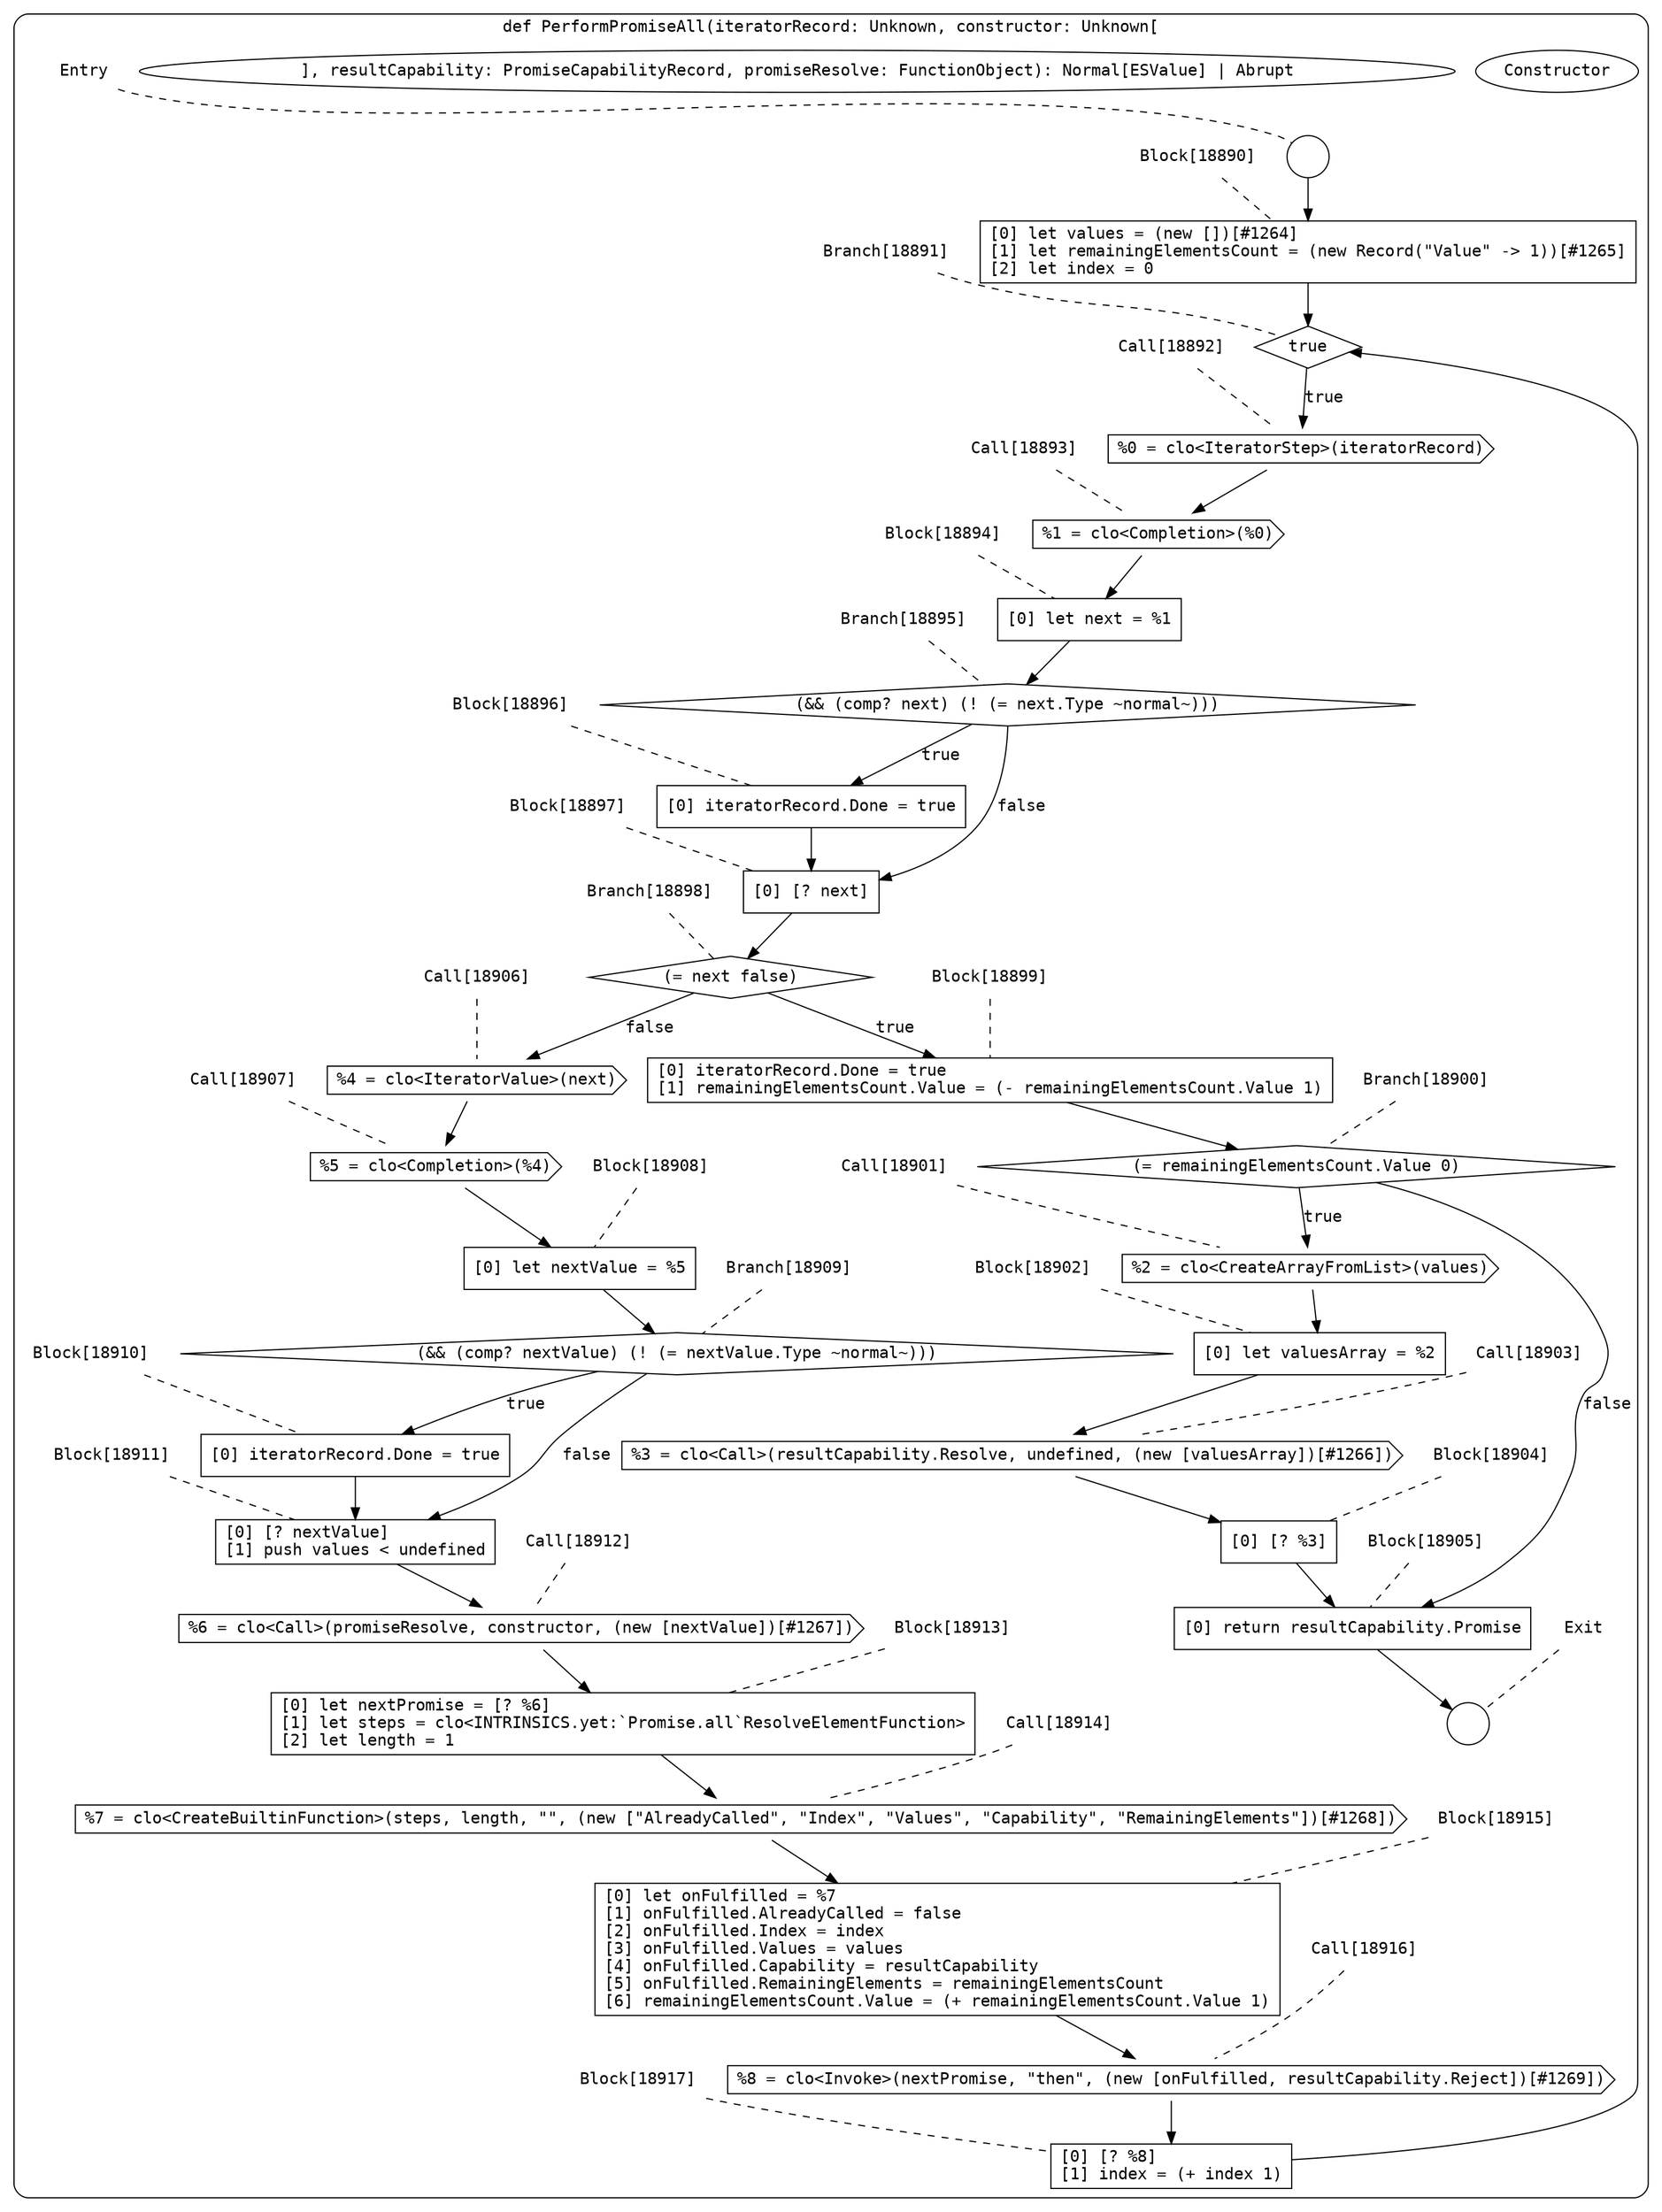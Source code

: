 digraph {
  graph [fontname = "Consolas"]
  node [fontname = "Consolas"]
  edge [fontname = "Consolas"]
  subgraph cluster2583 {
    label = "def PerformPromiseAll(iteratorRecord: Unknown, constructor: Unknown["Constructor"], resultCapability: PromiseCapabilityRecord, promiseResolve: FunctionObject): Normal[ESValue] | Abrupt"
    style = rounded
    cluster2583_entry_name [shape=none, label=<<font color="black">Entry</font>>]
    cluster2583_entry_name -> cluster2583_entry [arrowhead=none, color="black", style=dashed]
    cluster2583_entry [shape=circle label=" " color="black" fillcolor="white" style=filled]
    cluster2583_entry -> node18890 [color="black"]
    cluster2583_exit_name [shape=none, label=<<font color="black">Exit</font>>]
    cluster2583_exit_name -> cluster2583_exit [arrowhead=none, color="black", style=dashed]
    cluster2583_exit [shape=circle label=" " color="black" fillcolor="white" style=filled]
    node18890_name [shape=none, label=<<font color="black">Block[18890]</font>>]
    node18890_name -> node18890 [arrowhead=none, color="black", style=dashed]
    node18890 [shape=box, label=<<font color="black">[0] let values = (new [])[#1264]<BR ALIGN="LEFT"/>[1] let remainingElementsCount = (new Record(&quot;Value&quot; -&gt; 1))[#1265]<BR ALIGN="LEFT"/>[2] let index = 0<BR ALIGN="LEFT"/></font>> color="black" fillcolor="white", style=filled]
    node18890 -> node18891 [color="black"]
    node18891_name [shape=none, label=<<font color="black">Branch[18891]</font>>]
    node18891_name -> node18891 [arrowhead=none, color="black", style=dashed]
    node18891 [shape=diamond, label=<<font color="black">true</font>> color="black" fillcolor="white", style=filled]
    node18891 -> node18892 [label=<<font color="black">true</font>> color="black"]
    node18892_name [shape=none, label=<<font color="black">Call[18892]</font>>]
    node18892_name -> node18892 [arrowhead=none, color="black", style=dashed]
    node18892 [shape=cds, label=<<font color="black">%0 = clo&lt;IteratorStep&gt;(iteratorRecord)</font>> color="black" fillcolor="white", style=filled]
    node18892 -> node18893 [color="black"]
    node18893_name [shape=none, label=<<font color="black">Call[18893]</font>>]
    node18893_name -> node18893 [arrowhead=none, color="black", style=dashed]
    node18893 [shape=cds, label=<<font color="black">%1 = clo&lt;Completion&gt;(%0)</font>> color="black" fillcolor="white", style=filled]
    node18893 -> node18894 [color="black"]
    node18894_name [shape=none, label=<<font color="black">Block[18894]</font>>]
    node18894_name -> node18894 [arrowhead=none, color="black", style=dashed]
    node18894 [shape=box, label=<<font color="black">[0] let next = %1<BR ALIGN="LEFT"/></font>> color="black" fillcolor="white", style=filled]
    node18894 -> node18895 [color="black"]
    node18895_name [shape=none, label=<<font color="black">Branch[18895]</font>>]
    node18895_name -> node18895 [arrowhead=none, color="black", style=dashed]
    node18895 [shape=diamond, label=<<font color="black">(&amp;&amp; (comp? next) (! (= next.Type ~normal~)))</font>> color="black" fillcolor="white", style=filled]
    node18895 -> node18896 [label=<<font color="black">true</font>> color="black"]
    node18895 -> node18897 [label=<<font color="black">false</font>> color="black"]
    node18896_name [shape=none, label=<<font color="black">Block[18896]</font>>]
    node18896_name -> node18896 [arrowhead=none, color="black", style=dashed]
    node18896 [shape=box, label=<<font color="black">[0] iteratorRecord.Done = true<BR ALIGN="LEFT"/></font>> color="black" fillcolor="white", style=filled]
    node18896 -> node18897 [color="black"]
    node18897_name [shape=none, label=<<font color="black">Block[18897]</font>>]
    node18897_name -> node18897 [arrowhead=none, color="black", style=dashed]
    node18897 [shape=box, label=<<font color="black">[0] [? next]<BR ALIGN="LEFT"/></font>> color="black" fillcolor="white", style=filled]
    node18897 -> node18898 [color="black"]
    node18898_name [shape=none, label=<<font color="black">Branch[18898]</font>>]
    node18898_name -> node18898 [arrowhead=none, color="black", style=dashed]
    node18898 [shape=diamond, label=<<font color="black">(= next false)</font>> color="black" fillcolor="white", style=filled]
    node18898 -> node18899 [label=<<font color="black">true</font>> color="black"]
    node18898 -> node18906 [label=<<font color="black">false</font>> color="black"]
    node18899_name [shape=none, label=<<font color="black">Block[18899]</font>>]
    node18899_name -> node18899 [arrowhead=none, color="black", style=dashed]
    node18899 [shape=box, label=<<font color="black">[0] iteratorRecord.Done = true<BR ALIGN="LEFT"/>[1] remainingElementsCount.Value = (- remainingElementsCount.Value 1)<BR ALIGN="LEFT"/></font>> color="black" fillcolor="white", style=filled]
    node18899 -> node18900 [color="black"]
    node18906_name [shape=none, label=<<font color="black">Call[18906]</font>>]
    node18906_name -> node18906 [arrowhead=none, color="black", style=dashed]
    node18906 [shape=cds, label=<<font color="black">%4 = clo&lt;IteratorValue&gt;(next)</font>> color="black" fillcolor="white", style=filled]
    node18906 -> node18907 [color="black"]
    node18900_name [shape=none, label=<<font color="black">Branch[18900]</font>>]
    node18900_name -> node18900 [arrowhead=none, color="black", style=dashed]
    node18900 [shape=diamond, label=<<font color="black">(= remainingElementsCount.Value 0)</font>> color="black" fillcolor="white", style=filled]
    node18900 -> node18901 [label=<<font color="black">true</font>> color="black"]
    node18900 -> node18905 [label=<<font color="black">false</font>> color="black"]
    node18907_name [shape=none, label=<<font color="black">Call[18907]</font>>]
    node18907_name -> node18907 [arrowhead=none, color="black", style=dashed]
    node18907 [shape=cds, label=<<font color="black">%5 = clo&lt;Completion&gt;(%4)</font>> color="black" fillcolor="white", style=filled]
    node18907 -> node18908 [color="black"]
    node18901_name [shape=none, label=<<font color="black">Call[18901]</font>>]
    node18901_name -> node18901 [arrowhead=none, color="black", style=dashed]
    node18901 [shape=cds, label=<<font color="black">%2 = clo&lt;CreateArrayFromList&gt;(values)</font>> color="black" fillcolor="white", style=filled]
    node18901 -> node18902 [color="black"]
    node18905_name [shape=none, label=<<font color="black">Block[18905]</font>>]
    node18905_name -> node18905 [arrowhead=none, color="black", style=dashed]
    node18905 [shape=box, label=<<font color="black">[0] return resultCapability.Promise<BR ALIGN="LEFT"/></font>> color="black" fillcolor="white", style=filled]
    node18905 -> cluster2583_exit [color="black"]
    node18908_name [shape=none, label=<<font color="black">Block[18908]</font>>]
    node18908_name -> node18908 [arrowhead=none, color="black", style=dashed]
    node18908 [shape=box, label=<<font color="black">[0] let nextValue = %5<BR ALIGN="LEFT"/></font>> color="black" fillcolor="white", style=filled]
    node18908 -> node18909 [color="black"]
    node18902_name [shape=none, label=<<font color="black">Block[18902]</font>>]
    node18902_name -> node18902 [arrowhead=none, color="black", style=dashed]
    node18902 [shape=box, label=<<font color="black">[0] let valuesArray = %2<BR ALIGN="LEFT"/></font>> color="black" fillcolor="white", style=filled]
    node18902 -> node18903 [color="black"]
    node18909_name [shape=none, label=<<font color="black">Branch[18909]</font>>]
    node18909_name -> node18909 [arrowhead=none, color="black", style=dashed]
    node18909 [shape=diamond, label=<<font color="black">(&amp;&amp; (comp? nextValue) (! (= nextValue.Type ~normal~)))</font>> color="black" fillcolor="white", style=filled]
    node18909 -> node18910 [label=<<font color="black">true</font>> color="black"]
    node18909 -> node18911 [label=<<font color="black">false</font>> color="black"]
    node18903_name [shape=none, label=<<font color="black">Call[18903]</font>>]
    node18903_name -> node18903 [arrowhead=none, color="black", style=dashed]
    node18903 [shape=cds, label=<<font color="black">%3 = clo&lt;Call&gt;(resultCapability.Resolve, undefined, (new [valuesArray])[#1266])</font>> color="black" fillcolor="white", style=filled]
    node18903 -> node18904 [color="black"]
    node18910_name [shape=none, label=<<font color="black">Block[18910]</font>>]
    node18910_name -> node18910 [arrowhead=none, color="black", style=dashed]
    node18910 [shape=box, label=<<font color="black">[0] iteratorRecord.Done = true<BR ALIGN="LEFT"/></font>> color="black" fillcolor="white", style=filled]
    node18910 -> node18911 [color="black"]
    node18911_name [shape=none, label=<<font color="black">Block[18911]</font>>]
    node18911_name -> node18911 [arrowhead=none, color="black", style=dashed]
    node18911 [shape=box, label=<<font color="black">[0] [? nextValue]<BR ALIGN="LEFT"/>[1] push values &lt; undefined<BR ALIGN="LEFT"/></font>> color="black" fillcolor="white", style=filled]
    node18911 -> node18912 [color="black"]
    node18904_name [shape=none, label=<<font color="black">Block[18904]</font>>]
    node18904_name -> node18904 [arrowhead=none, color="black", style=dashed]
    node18904 [shape=box, label=<<font color="black">[0] [? %3]<BR ALIGN="LEFT"/></font>> color="black" fillcolor="white", style=filled]
    node18904 -> node18905 [color="black"]
    node18912_name [shape=none, label=<<font color="black">Call[18912]</font>>]
    node18912_name -> node18912 [arrowhead=none, color="black", style=dashed]
    node18912 [shape=cds, label=<<font color="black">%6 = clo&lt;Call&gt;(promiseResolve, constructor, (new [nextValue])[#1267])</font>> color="black" fillcolor="white", style=filled]
    node18912 -> node18913 [color="black"]
    node18913_name [shape=none, label=<<font color="black">Block[18913]</font>>]
    node18913_name -> node18913 [arrowhead=none, color="black", style=dashed]
    node18913 [shape=box, label=<<font color="black">[0] let nextPromise = [? %6]<BR ALIGN="LEFT"/>[1] let steps = clo&lt;INTRINSICS.yet:`Promise.all`ResolveElementFunction&gt;<BR ALIGN="LEFT"/>[2] let length = 1<BR ALIGN="LEFT"/></font>> color="black" fillcolor="white", style=filled]
    node18913 -> node18914 [color="black"]
    node18914_name [shape=none, label=<<font color="black">Call[18914]</font>>]
    node18914_name -> node18914 [arrowhead=none, color="black", style=dashed]
    node18914 [shape=cds, label=<<font color="black">%7 = clo&lt;CreateBuiltinFunction&gt;(steps, length, &quot;&quot;, (new [&quot;AlreadyCalled&quot;, &quot;Index&quot;, &quot;Values&quot;, &quot;Capability&quot;, &quot;RemainingElements&quot;])[#1268])</font>> color="black" fillcolor="white", style=filled]
    node18914 -> node18915 [color="black"]
    node18915_name [shape=none, label=<<font color="black">Block[18915]</font>>]
    node18915_name -> node18915 [arrowhead=none, color="black", style=dashed]
    node18915 [shape=box, label=<<font color="black">[0] let onFulfilled = %7<BR ALIGN="LEFT"/>[1] onFulfilled.AlreadyCalled = false<BR ALIGN="LEFT"/>[2] onFulfilled.Index = index<BR ALIGN="LEFT"/>[3] onFulfilled.Values = values<BR ALIGN="LEFT"/>[4] onFulfilled.Capability = resultCapability<BR ALIGN="LEFT"/>[5] onFulfilled.RemainingElements = remainingElementsCount<BR ALIGN="LEFT"/>[6] remainingElementsCount.Value = (+ remainingElementsCount.Value 1)<BR ALIGN="LEFT"/></font>> color="black" fillcolor="white", style=filled]
    node18915 -> node18916 [color="black"]
    node18916_name [shape=none, label=<<font color="black">Call[18916]</font>>]
    node18916_name -> node18916 [arrowhead=none, color="black", style=dashed]
    node18916 [shape=cds, label=<<font color="black">%8 = clo&lt;Invoke&gt;(nextPromise, &quot;then&quot;, (new [onFulfilled, resultCapability.Reject])[#1269])</font>> color="black" fillcolor="white", style=filled]
    node18916 -> node18917 [color="black"]
    node18917_name [shape=none, label=<<font color="black">Block[18917]</font>>]
    node18917_name -> node18917 [arrowhead=none, color="black", style=dashed]
    node18917 [shape=box, label=<<font color="black">[0] [? %8]<BR ALIGN="LEFT"/>[1] index = (+ index 1)<BR ALIGN="LEFT"/></font>> color="black" fillcolor="white", style=filled]
    node18917 -> node18891 [color="black"]
  }
}